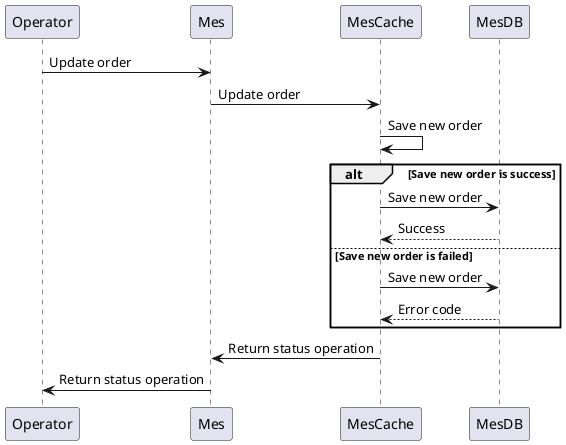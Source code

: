 @startuml
Operator -> Mes: Update order
Mes -> MesCache: Update order
MesCache -> MesCache: Save new order
alt Save new order is success
MesCache -> MesDB: Save new order
return Success
else Save new order is failed
MesCache -> MesDB: Save new order
return Error code
end
MesCache -> Mes: Return status operation
Mes -> Operator: Return status operation
@enduml